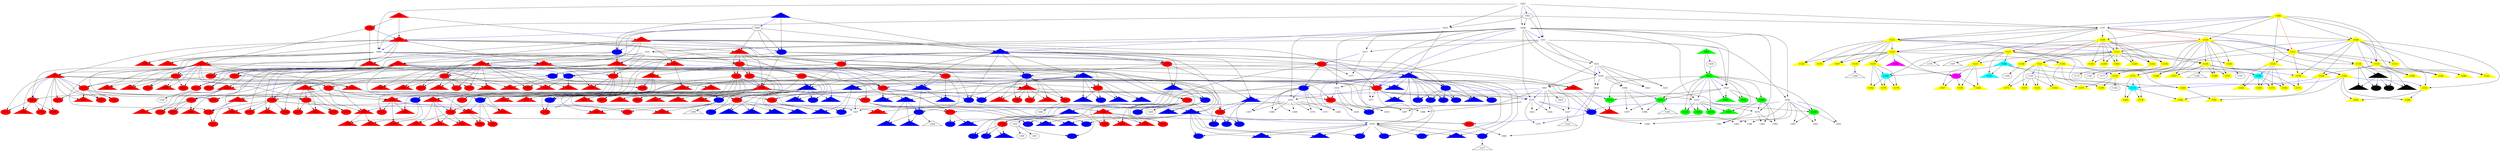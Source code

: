 digraph {
0 [label = 1001, shape = triangle];
1 [label = 1002, shape = ellipse];
2 [label = 1003, shape = triangle];
3 [label = 1004, shape = ellipse];
4 [label = 1005, shape = triangle];
5 [label = 1006, shape = ellipse];
6 [label = 1007, shape = triangle];
7 [label = 1008, shape = triangle];
8 [label = 1009, shape = ellipse];
9 [label = 1010, shape = ellipse];
10 [label = 1011, shape = ellipse];
11 [label = 1012, shape = triangle];
12 [label = 1013, shape = triangle];
13 [label = 1014, shape = ellipse];
14 [label = 1015, shape = ellipse];
15 [label = 1016, shape = triangle];
16 [label = 1017, shape = triangle];
17 [label = 1018, shape = ellipse];
18 [label = 1019, shape = triangle];
19 [label = 1020, shape = triangle];
20 [label = 1021, shape = triangle];
21 [label = 1022, shape = ellipse];
22 [label = 1023, shape = triangle];
23 [label = 1024, shape = triangle];
24 [label = 1025, shape = triangle];
25 [label = 1026, shape = ellipse];
26 [label = 1027, shape = ellipse];
27 [label = 1028, shape = ellipse];
28 [label = 1029, shape = ellipse];
29 [label = 1030, shape = triangle];
30 [label = 1031, shape = ellipse];
31 [label = 1032, shape = triangle];
32 [label = 1033, shape = ellipse];
33 [label = 1034, shape = ellipse];
34 [label = 1035, shape = triangle];
35 [label = 1036, shape = triangle];
36 [label = 1037, shape = triangle];
37 [label = 1038, shape = triangle];
38 [label = 1039, shape = triangle];
39 [label = 1040, shape = ellipse];
40 [label = 1041, shape = ellipse];
41 [label = 1042, shape = triangle];
42 [label = 1043, shape = triangle];
43 [label = 1044, shape = ellipse];
44 [label = 1045, shape = ellipse];
45 [label = 1046, shape = triangle];
46 [label = 1047, shape = ellipse];
47 [label = 1048, shape = triangle];
48 [label = 1049, shape = ellipse];
49 [label = 1050, shape = ellipse];
50 [label = 1051, shape = ellipse];
51 [label = 1052, shape = triangle];
52 [label = 1053, shape = triangle];
53 [label = 1054, shape = triangle];
54 [label = 1055, shape = ellipse];
55 [label = 1056, shape = ellipse];
56 [label = 1057, shape = ellipse];
57 [label = 1058, shape = ellipse];
58 [label = 1059, shape = ellipse];
59 [label = 1060, shape = ellipse];
60 [label = 1061, shape = ellipse];
61 [label = 1062, shape = triangle];
62 [label = 1063, shape = triangle];
63 [label = 1064, shape = triangle];
64 [label = 1065, shape = ellipse];
65 [label = 1066, shape = triangle];
66 [label = 1067, shape = ellipse];
67 [label = 1068, shape = triangle];
68 [label = 1069, shape = triangle];
69 [label = 1070, shape = ellipse];
70 [label = 1071, shape = ellipse];
71 [label = 1073, shape = ellipse];
72 [label = 1074, shape = triangle];
73 [label = 1075, shape = triangle];
74 [label = 1076, shape = triangle];
75 [label = 1077, shape = ellipse];
76 [label = 1078, shape = ellipse];
77 [label = 1079, shape = ellipse];
78 [label = 1080, shape = ellipse];
79 [label = 1081, shape = triangle];
80 [label = 1082, shape = triangle];
81 [label = 1083, shape = triangle];
82 [label = 1084, shape = ellipse];
83 [label = 1085, shape = triangle];
84 [label = 1086, shape = ellipse];
85 [label = 1087, shape = triangle];
86 [label = 1088, shape = triangle];
87 [label = 1089, shape = triangle];
88 [label = 1090, shape = triangle];
89 [label = 1091, shape = triangle];
90 [label = 1092, shape = ellipse];
91 [label = 1093, shape = triangle];
92 [label = 1094, shape = ellipse];
93 [label = 1095, shape = ellipse];
94 [label = 1096, shape = ellipse];
95 [label = 1097, shape = triangle];
96 [label = 1100, shape = ellipse];
97 [label = 1101, shape = triangle];
98 [label = 1102, shape = ellipse];
99 [label = 1103, shape = ellipse];
100 [label = 1104, shape = triangle];
101 [label = 1105, shape = triangle];
102 [label = 1106, shape = triangle];
103 [label = 1107, shape = ellipse];
104 [label = 1108, shape = triangle];
105 [label = 1109, shape = triangle];
106 [label = 1110, shape = triangle];
107 [label = 1111, shape = ellipse];
108 [label = 1112, shape = triangle];
109 [label = 1113, shape = ellipse];
110 [label = 1114, shape = ellipse];
111 [label = 1115, shape = ellipse];
112 [label = 1116, shape = ellipse];
113 [label = 1117, shape = ellipse];
114 [label = 1118, shape = ellipse];
115 [label = 1119, shape = ellipse];
116 [label = 1120, shape = triangle];
117 [label = 1121, shape = triangle];
118 [label = 1122, shape = triangle];
119 [label = 1123, shape = triangle];
120 [label = 1124, shape = triangle];
121 [label = 1125, shape = triangle];
122 [label = 1126, shape = triangle];
123 [label = 1127, shape = ellipse];
124 [label = 1128, shape = ellipse];
125 [label = 1129, shape = triangle];
126 [label = 1130, shape = triangle];
127 [label = 1131, shape = triangle];
128 [label = 1132, shape = ellipse];
129 [label = 1133, shape = ellipse];
130 [label = 1134, shape = triangle];
131 [label = 1135, shape = ellipse];
132 [label = 1136, shape = ellipse];
133 [label = 1137, shape = ellipse];
134 [label = 1138, shape = ellipse];
135 [label = 1139, shape = ellipse];
136 [label = 1140, shape = ellipse];
137 [label = 1141, shape = triangle];
138 [label = 1142, shape = triangle];
139 [label = 1143, shape = triangle];
140 [label = 1144, shape = ellipse];
141 [label = 1145, shape = ellipse];
142 [label = 1146, shape = ellipse];
143 [label = 1147, shape = triangle];
144 [label = 1148, shape = ellipse];
145 [label = 1149, shape = ellipse];
146 [label = 1150, shape = triangle];
147 [label = 1151, shape = ellipse];
148 [label = 1152, shape = triangle];
149 [label = 1153, shape = ellipse];
150 [label = 1154, shape = ellipse];
151 [label = 1155, shape = ellipse];
152 [label = 1156, shape = ellipse];
153 [label = 1157, shape = triangle];
154 [label = 1158, shape = ellipse];
155 [label = 1159, shape = ellipse];
156 [label = 1160, shape = triangle];
157 [label = 1161, shape = triangle];
158 [label = 1162, shape = triangle];
159 [label = 1163, shape = triangle];
160 [label = 1164, shape = ellipse];
161 [label = 1165, shape = ellipse];
162 [label = 1166, shape = triangle];
163 [label = 1167, shape = triangle];
164 [label = 1168, shape = ellipse];
165 [label = 1169, shape = ellipse];
166 [label = 1170, shape = triangle];
167 [label = 1171, shape = triangle];
168 [label = 1172, shape = ellipse];
169 [label = 1173, shape = ellipse];
170 [label = 1174, shape = ellipse];
171 [label = 1175, shape = ellipse];
172 [label = 1176, shape = ellipse];
173 [label = 1177, shape = ellipse];
174 [label = 1178, shape = triangle];
175 [label = 1179, shape = ellipse];
176 [label = 1180, shape = triangle];
177 [label = 1181, shape = ellipse];
178 [label = 1182, shape = ellipse];
179 [label = 1183, shape = ellipse];
180 [label = 1184, shape = triangle];
181 [label = 1185, shape = ellipse];
182 [label = 1186, shape = triangle];
183 [label = 1187, shape = triangle];
184 [label = 1188, shape = ellipse];
185 [label = 1189, shape = ellipse];
186 [label = 1190, shape = ellipse];
187 [label = 1191, shape = triangle];
188 [label = 1192, shape = ellipse];
189 [label = 1193, shape = triangle];
190 [label = 1194, shape = triangle];
191 [label = 1195, shape = ellipse];
192 [label = 1196, shape = triangle];
193 [label = 1197, shape = triangle];
194 [label = 1201, shape = ellipse];
195 [label = 1203, shape = triangle];
196 [label = 1204, shape = ellipse];
197 [label = 1205, shape = ellipse];
198 [label = 1216, shape = ellipse];
199 [label = 1226, shape = ellipse];
200 [label = 1228, shape = ellipse];
201 [label = 1229, shape = ellipse];
202 [label = 1230, shape = triangle];
203 [label = 1233, shape = ellipse];
204 [label = 1239, shape = ellipse];
205 [label = 1240, shape = ellipse];
206 [label = 1247, shape = ellipse];
207 [label = 1250, shape = triangle];
208 [label = 1251, shape = ellipse];
209 [label = 1252, shape = ellipse];
210 [label = 1256, shape = triangle];
211 [label = 1257, shape = ellipse];
212 [label = 1258, shape = ellipse];
213 [label = 1259, shape = ellipse];
214 [label = 1261, shape = triangle];
215 [label = 1264, shape = ellipse];
216 [label = 1265, shape = triangle];
217 [label = 1267, shape = ellipse];
218 [label = 1268, shape = ellipse];
219 [label = 1271, shape = ellipse];
220 [label = 1278, shape = ellipse];
221 [label = 1279, shape = ellipse];
222 [label = 1280, shape = triangle];
223 [label = 1281, shape = ellipse];
224 [label = 1296, shape = triangle];
225 [label = 1354, shape = triangle];
226 [label = 1355, shape = triangle];
227 [label = 1367, shape = triangle];
228 [label = 1368, shape = triangle];
229 [label = 1369, shape = triangle];
230 [label = 1370, shape = ellipse];
231 [label = 1371, shape = ellipse];
232 [label = 1372, shape = triangle];
233 [label = 1375, shape = triangle];
234 [label = 1376, shape = ellipse];
235 [label = 1377, shape = ellipse];
236 [label = 1378, shape = triangle];
237 [label = 1379, shape = ellipse];
238 [label = 1380, shape = ellipse];
239 [label = 1381, shape = triangle];
240 [label = 1382, shape = ellipse];
241 [label = 1383, shape = ellipse];
242 [label = 1384, shape = ellipse];
243 [label = 1385, shape = triangle];
244 [label = 1386, shape = ellipse];
245 [label = 1387, shape = ellipse];
246 [label = 1388, shape = ellipse];
247 [label = 1389, shape = triangle];
248 [label = 1390, shape = ellipse];
249 [label = 1391, shape = ellipse];
250 [label = 1392, shape = ellipse];
251 [label = 1393, shape = triangle];
252 [label = 1394, shape = ellipse];
253 [label = 1395, shape = triangle];
254 [label = 1396, shape = triangle];
255 [label = 1397, shape = ellipse];
256 [label = 1398, shape = ellipse];
257 [label = 1399, shape = triangle];
258 [label = 1400, shape = triangle];
259 [label = 1401, shape = triangle];
260 [label = 1402, shape = ellipse];
261 [label = 1403, shape = triangle];
262 [label = 1404, shape = ellipse];
263 [label = 1405, shape = triangle];
264 [label = 1406, shape = triangle];
265 [label = 1407, shape = ellipse];
266 [label = 1408, shape = triangle];
267 [label = 1409, shape = triangle];
268 [label = 1410, shape = ellipse];
269 [label = 1411, shape = ellipse];
270 [label = 1412, shape = ellipse];
271 [label = 1413, shape = ellipse];
272 [label = 1414, shape = ellipse];
273 [label = 1415, shape = triangle];
274 [label = 1416, shape = triangle];
275 [label = 1417, shape = ellipse];
276 [label = 1418, shape = ellipse];
277 [label = 1419, shape = triangle];
278 [label = 1420, shape = ellipse];
279 [label = 1421, shape = ellipse];
280 [label = 1422, shape = triangle];
281 [label = 1423, shape = ellipse];
282 [label = 1424, shape = ellipse];
283 [label = 1425, shape = ellipse];
284 [label = 1426, shape = triangle];
285 [label = 1427, shape = triangle];
286 [label = 1428, shape = triangle];
287 [label = 1429, shape = ellipse];
288 [label = 1430, shape = triangle];
289 [label = 1431, shape = ellipse];
290 [label = 1432, shape = triangle];
291 [label = 1433, shape = ellipse];
292 [label = 1434, shape = ellipse];
293 [label = 1435, shape = triangle];
294 [label = 1436, shape = triangle];
295 [label = 1437, shape = ellipse];
296 [label = 1438, shape = ellipse];
297 [label = 1439, shape = ellipse];
298 [label = 1440, shape = ellipse];
299 [label = 1441, shape = triangle];
300 [label = 1442, shape = triangle];
301 [label = 1443, shape = triangle];
302 [label = 1444, shape = triangle];
303 [label = 1445, shape = triangle];
304 [label = 1446, shape = triangle];
305 [label = 1447, shape = triangle];
306 [label = 1448, shape = ellipse];
307 [label = 1449, shape = ellipse];
308 [label = 1450, shape = triangle];
309 [label = 1451, shape = ellipse];
310 [label = 1452, shape = ellipse];
311 [label = 1453, shape = triangle];
312 [label = 1454, shape = ellipse];
313 [label = 1455, shape = ellipse];
314 [label = 1456, shape = ellipse];
315 [label = 1457, shape = triangle];
316 [label = 1458, shape = triangle];
317 [label = 1459, shape = ellipse];
318 [label = 1460, shape = triangle];
319 [label = 1461, shape = ellipse];
320 [label = 1462, shape = ellipse];
321 [label = 1463, shape = triangle];
322 [label = 1464, shape = triangle];
323 [label = 1465, shape = triangle];
324 [label = 1466, shape = triangle];
325 [label = 1467, shape = triangle];
326 [label = 1468, shape = ellipse];
327 [label = 1469, shape = triangle];
328 [label = 1470, shape = triangle];
329 [label = 1471, shape = ellipse];
330 [label = 1472, shape = ellipse];
331 [label = 1473, shape = ellipse];
332 [label = 1474, shape = triangle];
333 [label = 1475, shape = triangle];
334 [label = 1476, shape = ellipse];
335 [label = 1477, shape = ellipse];
336 [label = 1478, shape = ellipse];
337 [label = 1479, shape = ellipse];
338 [label = 1480, shape = triangle];
339 [label = 1481, shape = ellipse];
340 [label = 1482, shape = triangle];
341 [label = 1483, shape = triangle];
342 [label = 1484, shape = triangle];
343 [label = 1485, shape = ellipse];
344 [label = 1486, shape = triangle];
345 [label = 1487, shape = ellipse];
346 [label = 1488, shape = triangle];
347 [label = 1489, shape = triangle];
348 [label = 1490, shape = ellipse];
349 [label = 1491, shape = triangle];
350 [label = 1492, shape = triangle];
351 [label = 1493, shape = triangle];
352 [label = 1494, shape = ellipse];
353 [label = 1495, shape = ellipse];
354 [label = 1496, shape = triangle];
355 [label = 1497, shape = triangle];
356 [label = 1498, shape = ellipse];
357 [label = 1499, shape = triangle];
358 [label = 1501, shape = ellipse];
359 [label = 1502, shape = ellipse];
360 [label = 1503, shape = triangle];
361 [label = 1504, shape = triangle];
362 [label = 1505, shape = ellipse];
363 [label = 1506, shape = ellipse];
364 [label = 1507, shape = ellipse];
365 [label = 1508, shape = ellipse];
366 [label = 1509, shape = ellipse];
367 [label = 1510, shape = ellipse];
368 [label = 1511, shape = triangle];
369 [label = 1512, shape = ellipse];
370 [label = 1513, shape = ellipse];
371 [label = 1514, shape = triangle];
372 [label = 1515, shape = triangle];
373 [label = 1516, shape = ellipse];
374 [label = 1517, shape = triangle];
375 [label = 1518, shape = ellipse];
376 [label = 1519, shape = triangle];
377 [label = 1520, shape = ellipse];
378 [label = 1521, shape = triangle];
379 [label = 1522, shape = ellipse];
380 [label = 1523, shape = ellipse];
381 [label = 1524, shape = triangle];
382 [label = 1525, shape = triangle];
383 [label = 1526, shape = triangle];
384 [label = 1527, shape = ellipse];
385 [label = 1528, shape = triangle];
386 [label = 1529, shape = ellipse];
387 [label = 1530, shape = triangle];
388 [label = 1531, shape = triangle];
0 [color = "#ffffff", style = "filled"];
2 [color = "#0000ff", style = "filled"];
4 [color = "#ff0000", style = "filled"];
5 [color = "#ff0000", style = "filled"];
6 [color = "#ff0000", style = "filled"];
7 [color = "#ffffff", style = "filled"];
8 [color = "#ffffff", style = "filled"];
9 [color = "#ffffff", style = "filled"];
10 [color = "#ffffff", style = "filled"];
11 [color = "#00ff00", style = "filled"];
12 [color = "#0000ff", style = "filled"];
13 [color = "#0000ff", style = "filled"];
14 [color = "#0000ff", style = "filled"];
15 [color = "#ff0000", style = "filled"];
16 [color = "#ff0000", style = "filled"];
17 [color = "#ff0000", style = "filled"];
18 [color = "#ff0000", style = "filled"];
19 [color = "#ff0000", style = "filled"];
20 [color = "#ff0000", style = "filled"];
21 [color = "#ff0000", style = "filled"];
22 [color = "#ff0000", style = "filled"];
23 [color = "#ff0000", style = "filled"];
24 [color = "#ff0000", style = "filled"];
25 [color = "#ff0000", style = "filled"];
26 [color = "#ff0000", style = "filled"];
27 [color = "#ff0000", style = "filled"];
28 [color = "#ff0000", style = "filled"];
29 [color = "#ff0000", style = "filled"];
30 [color = "#ffffff", style = "filled"];
31 [color = "#ffffff", style = "filled"];
32 [color = "#ffffff", style = "filled"];
33 [color = "#ffffff", style = "filled"];
34 [color = "#ffffff", style = "filled"];
35 [color = "#ffffff", style = "filled"];
36 [color = "#ffffff", style = "filled"];
37 [color = "#ff0000", style = "filled"];
38 [color = "#ff0000", style = "filled"];
39 [color = "#ff0000", style = "filled"];
40 [color = "#ff0000", style = "filled"];
41 [color = "#0000ff", style = "filled"];
42 [color = "#ff0000", style = "filled"];
43 [color = "#ff0000", style = "filled"];
44 [color = "#ff0000", style = "filled"];
45 [color = "#ff0000", style = "filled"];
46 [color = "#ffffff", style = "filled"];
47 [color = "#ffffff", style = "filled"];
48 [color = "#00ff00", style = "filled"];
49 [color = "#0000ff", style = "filled"];
50 [color = "#0000ff", style = "filled"];
51 [color = "#0000ff", style = "filled"];
52 [color = "#0000ff", style = "filled"];
53 [color = "#ff0000", style = "filled"];
54 [color = "#ff0000", style = "filled"];
55 [color = "#ff0000", style = "filled"];
56 [color = "#ff0000", style = "filled"];
57 [color = "#ff0000", style = "filled"];
58 [color = "#ff0000", style = "filled"];
59 [color = "#0000ff", style = "filled"];
60 [color = "#0000ff", style = "filled"];
61 [color = "#0000ff", style = "filled"];
62 [color = "#0000ff", style = "filled"];
63 [color = "#0000ff", style = "filled"];
64 [color = "#0000ff", style = "filled"];
65 [color = "#0000ff", style = "filled"];
66 [color = "#0000ff", style = "filled"];
67 [color = "#0000ff", style = "filled"];
68 [color = "#0000ff", style = "filled"];
69 [color = "#ff0000", style = "filled"];
70 [color = "#ff0000", style = "filled"];
71 [color = "#ffffff", style = "filled"];
72 [color = "#ffffff", style = "filled"];
73 [color = "#ffffff", style = "filled"];
74 [color = "#ffffff", style = "filled"];
75 [color = "#ffffff", style = "filled"];
76 [color = "#ffffff", style = "filled"];
77 [color = "#ff0000", style = "filled"];
78 [color = "#ff0000", style = "filled"];
79 [color = "#ff0000", style = "filled"];
80 [color = "#ff0000", style = "filled"];
81 [color = "#ff0000", style = "filled"];
82 [color = "#0000ff", style = "filled"];
83 [color = "#ff0000", style = "filled"];
84 [color = "#ff0000", style = "filled"];
85 [color = "#ff0000", style = "filled"];
86 [color = "#ff0000", style = "filled"];
87 [color = "#ff0000", style = "filled"];
88 [color = "#ff0000", style = "filled"];
89 [color = "#ff0000", style = "filled"];
90 [color = "#ff0000", style = "filled"];
91 [color = "#ff0000", style = "filled"];
92 [color = "#ff0000", style = "filled"];
93 [color = "#ff0000", style = "filled"];
94 [color = "#ff0000", style = "filled"];
95 [color = "#ff0000", style = "filled"];
96 [color = "#ff0000", style = "filled"];
97 [color = "#00ff00", style = "filled"];
98 [color = "#00ff00", style = "filled"];
99 [color = "#00ff00", style = "filled"];
100 [color = "#0000ff", style = "filled"];
101 [color = "#ff0000", style = "filled"];
102 [color = "#ffff00", style = "filled"];
103 [color = "#ffffff", style = "filled"];
104 [color = "#ffff00", style = "filled"];
105 [color = "#ffff00", style = "filled"];
106 [color = "#ffff00", style = "filled"];
107 [color = "#ffff00", style = "filled"];
108 [color = "#ffff00", style = "filled"];
109 [color = "#ffff00", style = "filled"];
110 [color = "#ffff00", style = "filled"];
111 [color = "#ffff00", style = "filled"];
112 [color = "#ffff00", style = "filled"];
113 [color = "#ffff00", style = "filled"];
114 [color = "#ffff00", style = "filled"];
115 [color = "#ffff00", style = "filled"];
116 [color = "#ffff00", style = "filled"];
117 [color = "#ffff00", style = "filled"];
118 [color = "#ffff00", style = "filled"];
119 [color = "#ffff00", style = "filled"];
120 [color = "#ffff00", style = "filled"];
121 [color = "#ffff00", style = "filled"];
122 [color = "#ffff00", style = "filled"];
123 [color = "#ff00ff", style = "filled"];
124 [color = "#00ffff", style = "filled"];
125 [color = "#ffff00", style = "filled"];
126 [color = "#ffff00", style = "filled"];
127 [color = "#ffff00", style = "filled"];
128 [color = "#ffff00", style = "filled"];
129 [color = "#00ffff", style = "filled"];
130 [color = "#ffff00", style = "filled"];
131 [color = "#ffff00", style = "filled"];
132 [color = "#ffff00", style = "filled"];
133 [color = "#ffff00", style = "filled"];
134 [color = "#ffff00", style = "filled"];
135 [color = "#ffff00", style = "filled"];
136 [color = "#00ffff", style = "filled"];
137 [color = "#000000", style = "filled"];
138 [color = "#ffff00", style = "filled"];
139 [color = "#ffff00", style = "filled"];
140 [color = "#ffff00", style = "filled"];
141 [color = "#ffff00", style = "filled"];
142 [color = "#ffff00", style = "filled"];
143 [color = "#ffff00", style = "filled"];
144 [color = "#ffff00", style = "filled"];
145 [color = "#ffff00", style = "filled"];
146 [color = "#ffff00", style = "filled"];
147 [color = "#ffff00", style = "filled"];
148 [color = "#00ffff", style = "filled"];
149 [color = "#ffff00", style = "filled"];
150 [color = "#ffff00", style = "filled"];
151 [color = "#ffff00", style = "filled"];
152 [color = "#ffff00", style = "filled"];
153 [color = "#ffff00", style = "filled"];
154 [color = "#000000", style = "filled"];
155 [color = "#ffff00", style = "filled"];
156 [color = "#ffff00", style = "filled"];
157 [color = "#ffff00", style = "filled"];
158 [color = "#ffff00", style = "filled"];
159 [color = "#ffff00", style = "filled"];
160 [color = "#ffff00", style = "filled"];
161 [color = "#ffff00", style = "filled"];
162 [color = "#ffff00", style = "filled"];
163 [color = "#ffff00", style = "filled"];
164 [color = "#ffff00", style = "filled"];
165 [color = "#000000", style = "filled"];
166 [color = "#ffff00", style = "filled"];
167 [color = "#ffff00", style = "filled"];
168 [color = "#ffff00", style = "filled"];
170 [color = "#ffff00", style = "filled"];
171 [color = "#ffff00", style = "filled"];
172 [color = "#ffff00", style = "filled"];
175 [color = "#ffff00", style = "filled"];
179 [color = "#ffff00", style = "filled"];
182 [color = "#000000", style = "filled"];
184 [color = "#ffff00", style = "filled"];
186 [color = "#ffff00", style = "filled"];
187 [color = "#ffff00", style = "filled"];
188 [color = "#ffff00", style = "filled"];
189 [color = "#ffff00", style = "filled"];
190 [color = "#00ffff", style = "filled"];
192 [color = "#ff00ff", style = "filled"];
193 [color = "#000000", style = "filled"];
195 [color = "#00ff00", style = "filled"];
197 [color = "#00ff00", style = "filled"];
198 [color = "#ff0000", style = "filled"];
199 [color = "#ff0000", style = "filled"];
200 [color = "#0000ff", style = "filled"];
201 [color = "#0000ff", style = "filled"];
202 [color = "#0000ff", style = "filled"];
203 [color = "#00ff00", style = "filled"];
204 [color = "#ff0000", style = "filled"];
205 [color = "#0000ff", style = "filled"];
206 [color = "#ffffff", style = "filled"];
207 [color = "#ff0000", style = "filled"];
208 [color = "#0000ff", style = "filled"];
209 [color = "#ff0000", style = "filled"];
210 [color = "#ff0000", style = "filled"];
211 [color = "#ff0000", style = "filled"];
212 [color = "#ff0000", style = "filled"];
213 [color = "#ff0000", style = "filled"];
214 [color = "#ff0000", style = "filled"];
215 [color = "#0000ff", style = "filled"];
216 [color = "#ff0000", style = "filled"];
217 [color = "#ffffff", style = "filled"];
218 [color = "#ffffff", style = "filled"];
219 [color = "#ff0000", style = "filled"];
220 [color = "#0000ff", style = "filled"];
221 [color = "#0000ff", style = "filled"];
222 [color = "#0000ff", style = "filled"];
223 [color = "#0000ff", style = "filled"];
224 [color = "#ff0000", style = "filled"];
225 [color = "#ff0000", style = "filled"];
226 [color = "#ff0000", style = "filled"];
227 [color = "#ffffff", style = "filled"];
228 [color = "#ffffff", style = "filled"];
229 [color = "#ffffff", style = "filled"];
230 [color = "#ffffff", style = "filled"];
231 [color = "#ffffff", style = "filled"];
232 [color = "#0000ff", style = "filled"];
233 [color = "#ffffff", style = "filled"];
234 [color = "#0000ff", style = "filled"];
235 [color = "#ffffff", style = "filled"];
236 [color = "#0000ff", style = "filled"];
237 [color = "#0000ff", style = "filled"];
238 [color = "#ff0000", style = "filled"];
239 [color = "#ffffff", style = "filled"];
240 [color = "#ffffff", style = "filled"];
241 [color = "#ffffff", style = "filled"];
242 [color = "#ff0000", style = "filled"];
243 [color = "#0000ff", style = "filled"];
244 [color = "#0000ff", style = "filled"];
245 [color = "#ffffff", style = "filled"];
246 [color = "#ffffff", style = "filled"];
247 [color = "#0000ff", style = "filled"];
250 [color = "#00ff00", style = "filled"];
251 [color = "#00ff00", style = "filled"];
252 [color = "#00ff00", style = "filled"];
254 [color = "#ffffff", style = "filled"];
255 [color = "#ffffff", style = "filled"];
256 [color = "#ffffff", style = "filled"];
257 [color = "#ffffff", style = "filled"];
258 [color = "#ffffff", style = "filled"];
259 [color = "#ffffff", style = "filled"];
260 [color = "#ffffff", style = "filled"];
261 [color = "#ffffff", style = "filled"];
262 [color = "#ff0000", style = "filled"];
263 [color = "#ff0000", style = "filled"];
264 [color = "#ff0000", style = "filled"];
265 [color = "#ff0000", style = "filled"];
266 [color = "#ff0000", style = "filled"];
267 [color = "#ff0000", style = "filled"];
268 [color = "#ff0000", style = "filled"];
269 [color = "#ff0000", style = "filled"];
270 [color = "#ff0000", style = "filled"];
271 [color = "#ff0000", style = "filled"];
272 [color = "#ff0000", style = "filled"];
273 [color = "#ff0000", style = "filled"];
274 [color = "#ff0000", style = "filled"];
275 [color = "#ff0000", style = "filled"];
276 [color = "#ffffff", style = "filled"];
277 [color = "#ffffff", style = "filled"];
278 [color = "#00ff00", style = "filled"];
279 [color = "#ffffff", style = "filled"];
280 [color = "#ffffff", style = "filled"];
282 [color = "#0000ff", style = "filled"];
283 [color = "#ffffff", style = "filled"];
284 [color = "#ffffff", style = "filled"];
285 [color = "#ff0000", style = "filled"];
286 [color = "#ff0000", style = "filled"];
287 [color = "#ff0000", style = "filled"];
288 [color = "#ff0000", style = "filled"];
289 [color = "#0000ff", style = "filled"];
290 [color = "#ff0000", style = "filled"];
291 [color = "#ff0000", style = "filled"];
292 [color = "#ff0000", style = "filled"];
293 [color = "#ff0000", style = "filled"];
294 [color = "#ff0000", style = "filled"];
295 [color = "#ff0000", style = "filled"];
297 [color = "#ff0000", style = "filled"];
299 [color = "#ff0000", style = "filled"];
300 [color = "#ff0000", style = "filled"];
301 [color = "#ff0000", style = "filled"];
303 [color = "#0000ff", style = "filled"];
304 [color = "#0000ff", style = "filled"];
305 [color = "#0000ff", style = "filled"];
306 [color = "#0000ff", style = "filled"];
308 [color = "#ff0000", style = "filled"];
309 [color = "#ff0000", style = "filled"];
310 [color = "#ff0000", style = "filled"];
311 [color = "#ff0000", style = "filled"];
312 [color = "#0000ff", style = "filled"];
313 [color = "#0000ff", style = "filled"];
314 [color = "#0000ff", style = "filled"];
315 [color = "#0000ff", style = "filled"];
316 [color = "#ffffff", style = "filled"];
317 [color = "#ff0000", style = "filled"];
318 [color = "#ffffff", style = "filled"];
319 [color = "#0000ff", style = "filled"];
320 [color = "#0000ff", style = "filled"];
321 [color = "#0000ff", style = "filled"];
322 [color = "#0000ff", style = "filled"];
323 [color = "#0000ff", style = "filled"];
324 [color = "#0000ff", style = "filled"];
325 [color = "#0000ff", style = "filled"];
326 [color = "#0000ff", style = "filled"];
327 [color = "#0000ff", style = "filled"];
328 [color = "#0000ff", style = "filled"];
329 [color = "#0000ff", style = "filled"];
330 [color = "#0000ff", style = "filled"];
331 [color = "#0000ff", style = "filled"];
332 [color = "#0000ff", style = "filled"];
333 [color = "#0000ff", style = "filled"];
334 [color = "#0000ff", style = "filled"];
335 [color = "#0000ff", style = "filled"];
336 [color = "#0000ff", style = "filled"];
337 [color = "#0000ff", style = "filled"];
338 [color = "#ff0000", style = "filled"];
339 [color = "#ff0000", style = "filled"];
340 [color = "#ff0000", style = "filled"];
341 [color = "#ff0000", style = "filled"];
342 [color = "#ff0000", style = "filled"];
343 [color = "#ff0000", style = "filled"];
344 [color = "#ff0000", style = "filled"];
345 [color = "#ff0000", style = "filled"];
346 [color = "#ff0000", style = "filled"];
347 [color = "#ff0000", style = "filled"];
348 [color = "#ff0000", style = "filled"];
349 [color = "#ff0000", style = "filled"];
350 [color = "#ff0000", style = "filled"];
351 [color = "#ff0000", style = "filled"];
352 [color = "#ff0000", style = "filled"];
353 [color = "#ff0000", style = "filled"];
354 [color = "#ff0000", style = "filled"];
355 [color = "#ff0000", style = "filled"];
356 [color = "#ff0000", style = "filled"];
358 [color = "#0000ff", style = "filled"];
359 [color = "#0000ff", style = "filled"];
360 [color = "#ff0000", style = "filled"];
361 [color = "#ff0000", style = "filled"];
362 [color = "#ff0000", style = "filled"];
363 [color = "#ff0000", style = "filled"];
364 [color = "#ff0000", style = "filled"];
365 [color = "#ff0000", style = "filled"];
366 [color = "#ff0000", style = "filled"];
367 [color = "#ff0000", style = "filled"];
368 [color = "#ff0000", style = "filled"];
369 [color = "#ff0000", style = "filled"];
370 [color = "#0000ff", style = "filled"];
371 [color = "#0000ff", style = "filled"];
372 [color = "#ff0000", style = "filled"];
373 [color = "#ff0000", style = "filled"];
375 [color = "#ff0000", style = "filled"];
376 [color = "#ff0000", style = "filled"];
377 [color = "#ff0000", style = "filled"];
378 [color = "#ff0000", style = "filled"];
379 [color = "#ff0000", style = "filled"];
380 [color = "#ff0000", style = "filled"];
382 [color = "#0000ff", style = "filled"];
383 [color = "#0000ff", style = "filled"];
384 [color = "#0000ff", style = "filled"];
385 [color = "#0000ff", style = "filled"];
386 [color = "#0000ff", style = "filled"];
387 [color = "#0000ff", style = "filled"];
388 [color = "#0000ff", style = "filled"];
0->1[color = blue];
0->7;
0->8;
0->9;
0->10;
0->103;
1->7;
1->8;
1->9;
1->10;
1->103;
2->3[color = blue];
2->12;
2->13;
2->14;
3->6[color = blue];
3->12;
3->13;
3->14;
3->15;
3->16;
3->17;
4->13[color = blue];
4->14[color = blue];
4->37;
4->38;
4->39;
4->40;
4->42;
4->43;
4->44;
4->45;
5->6[color = blue];
5->18;
5->19;
6->8[color = blue];
6->15;
6->16;
6->17;
6->18;
6->19;
6->20;
6->21;
6->22;
6->23;
6->24;
7->10[color = blue];
7->30;
7->31;
7->32;
7->33;
7->34;
7->35;
7->36;
7->44[color = blue];
7->71;
7->72;
7->73;
7->74;
7->75;
7->76;
8->15[color = blue];
8->20;
8->21;
8->22;
8->23;
8->24;
8->77;
8->78;
9->12[color = blue];
9->41;
10->30;
10->31;
10->32;
10->33;
10->34;
10->35;
10->36;
11->32[color = blue];
11->48;
11->71[color = blue];
11->97;
11->98;
11->99;
11->197;
11->203;
11->250;
11->251;
11->252;
11->278;
12->17[color = blue];
12->39[color = blue];
12->41;
12->49;
12->50;
12->51;
12->52;
12->59;
12->60;
12->61;
12->62;
12->63;
12->64;
12->65;
12->205;
13->37;
13->38;
13->39;
13->40;
14->42;
14->43;
14->44;
14->45;
15->43[color = blue];
15->55[color = blue];
15->69;
15->70;
15->77;
15->78;
15->198;
15->209;
15->210;
16->21[color = blue];
16->25;
16->26;
16->27;
16->28;
16->29;
17->59;
17->60;
17->61;
17->62;
17->63;
17->64;
17->65;
18->69[color = blue];
18->78[color = blue];
18->83;
18->84;
18->89;
18->90;
18->91;
18->92;
18->93;
18->285;
18->286;
18->287;
18->288;
19->56[color = blue];
19->96;
19->211;
19->292;
20->70[color = blue];
20->90[color = blue];
20->219;
20->238;
20->242;
20->266;
20->267;
20->268;
20->269;
20->270;
20->271;
20->272;
21->25;
21->26;
21->27;
21->28;
21->29;
22->49[color = blue];
22->207;
25->37[color = blue];
25->54;
25->199;
25->262;
25->263;
25->264;
25->265;
25->378;
26->37[color = blue];
26->53;
26->225;
26->226;
27->61[color = blue];
27->73[color = blue];
27->82;
27->200;
27->245;
27->246;
27->247;
28->63[color = blue];
28->201;
28->202;
28->215;
28->320;
28->325;
29->96[color = blue];
29->273;
29->274;
30->42[color = blue];
30->55;
30->56;
30->57;
30->58;
31->33[color = blue];
31->46;
31->47;
31->279;
31->280;
31->316;
32->48;
32->197;
32->203;
32->251;
32->252;
33->46;
33->47;
33->279;
33->280;
33->316;
34->275[color = blue];
34->276;
34->277;
35->98[color = blue];
35->234[color = blue];
35->256;
35->257;
35->258;
35->259;
35->260;
35->261;
36->40[color = blue];
36->235;
37->53;
37->54;
37->59[color = blue];
37->79;
37->80;
37->199;
37->225;
37->226;
37->262;
37->263;
37->264;
37->265;
37->378;
38->60[color = blue];
38->85;
38->86;
38->87;
38->88;
38->94[color = blue];
38->204;
38->214;
38->224;
38->350;
38->351;
38->352;
38->353;
38->369;
39->49;
39->50;
39->51;
39->52;
39->205;
40->41[color = blue];
40->66;
40->67;
40->68;
40->232;
40->234;
40->235;
41->44[color = blue];
41->50[color = blue];
41->66;
41->67;
41->68;
41->76[color = blue];
41->208;
41->220;
41->232;
41->234;
41->243;
41->244;
41->331;
41->332;
41->333;
41->334;
41->335;
41->336;
41->337;
42->55;
42->56;
42->57;
42->58;
42->77[color = blue];
42->94;
42->95;
43->69;
43->70;
44->71;
44->72;
44->73;
44->74;
44->75;
44->76;
44->243;
45->57[color = blue];
45->64[color = blue];
45->81;
45->212;
45->216;
45->291;
45->338;
45->339;
45->340;
45->341;
45->342;
45->343;
45->344;
45->380;
46->51[color = blue];
46->73[color = blue];
46->206;
46->281;
46->282;
46->283;
46->284;
47->197[color = blue];
47->254;
47->255;
48->72[color = blue];
48->239;
48->240;
48->241;
49->86[color = blue];
49->207;
49->275;
49->297;
49->360;
49->361;
49->362;
49->363;
50->208;
50->333;
50->334;
50->335;
50->336;
50->337;
51->209[color = blue];
51->282;
51->289;
51->358;
51->359;
52->221[color = blue];
52->305;
52->306;
52->369[color = blue];
52->370;
52->371;
53->204[color = blue];
53->377;
54->65[color = blue];
54->319;
54->386;
54->387;
54->388;
55->91[color = blue];
55->198;
55->209;
55->210;
55->290;
55->379;
56->96;
56->211;
56->292;
57->212;
57->291;
57->340;
57->341;
57->342;
57->343;
57->344;
57->380;
58->79[color = blue];
58->213;
58->308;
58->309;
58->310;
58->311;
58->317;
59->79;
59->80;
60->85;
60->86;
60->87;
60->88;
60->214;
61->82;
61->200;
61->247;
62->77[color = blue];
62->100;
62->198[color = blue];
62->221;
62->222;
62->223;
62->382;
62->383;
62->384;
62->385;
63->92[color = blue];
63->201;
63->202;
63->215;
63->320;
63->321;
63->322;
63->323;
63->324;
63->325;
63->326;
64->81;
64->216;
64->338;
64->339;
65->76[color = blue];
65->319;
65->327;
65->328;
65->329;
65->330;
65->386;
65->387;
65->388;
66->74[color = blue];
66->217;
66->218;
66->227;
66->228;
66->229;
66->230;
66->231;
67->236;
67->237;
67->238[color = blue];
68->194[color = blue];
68->213[color = blue];
68->312;
68->313;
68->314;
68->315;
69->89;
69->90;
69->91;
69->92;
69->93;
70->219;
70->238;
70->267;
70->268;
70->270;
70->271;
71->97;
71->98;
71->99;
71->250;
71->278;
72->239;
72->240;
72->241;
73->206;
73->233;
73->234[color = blue];
73->245;
73->246;
73->283;
73->284;
74->217;
74->218;
74->227;
74->228;
74->229;
74->230;
74->231;
76->220;
76->244;
76->327;
76->328;
76->329;
76->330;
76->331;
76->332;
77->94;
77->95;
77->100;
77->221;
77->222;
77->223;
78->83;
78->84;
78->285;
78->286;
78->287;
78->288;
79->213;
79->308;
79->309;
79->310;
79->311;
79->317;
81->203[color = blue];
81->349;
82->89[color = blue];
82->293;
82->294;
83->205[color = blue];
83->372;
85->219[color = blue];
85->364;
85->366;
85->367;
85->368;
86->275;
86->297;
86->360;
86->361;
86->362;
86->363;
87->212[color = blue];
87->345;
87->346;
87->347;
87->348;
88->201[color = blue];
88->354;
88->355;
88->356;
89->293;
89->294;
90->242;
90->266;
90->269;
90->272;
91->217[color = blue];
91->290;
91->376;
91->379;
92->321;
92->322;
92->323;
92->324;
92->326;
94->204;
94->224;
94->350;
94->351;
94->352;
94->353;
94->369;
95->199[color = blue];
95->299;
95->300;
95->301;
96->273;
96->274;
98->257;
98->259;
98->261;
100->200[color = blue];
100->303;
100->304;
101->4;
101->5;
101->6;
102->103[color = blue];
102->104;
102->105;
102->106;
102->107[color = red];
102->108;
102->110;
102->111;
102->121;
103->104;
103->105;
103->106[color = red];
103->107;
103->108;
103->109;
103->112;
103->113;
104->107[color = blue];
104->110[color = blue];
104->116;
104->118;
104->120;
104->126;
104->131;
104->139;
104->149;
104->162;
105->109[color = blue];
105->117;
105->119;
105->122;
105->128;
105->132;
105->134;
105->140;
105->145;
105->160;
106->107[color = blue];
106->109;
106->112;
106->113[color = red];
106->114;
106->115[color = blue];
106->127;
106->133;
106->138;
106->141;
106->144;
106->153;
106->164;
107->110;
107->111;
107->114;
107->116;
107->121;
107->127;
108->109[color = blue];
108->112[color = blue];
108->115;
108->125;
108->130;
108->135;
108->146;
108->155;
108->163;
109->115;
109->117;
109->119;
109->122;
109->128;
109->132;
109->134;
109->140;
109->145;
109->160;
110->118;
110->120;
110->126;
110->131;
110->139;
110->149;
110->162;
112->123;
112->125;
112->130;
112->135;
112->146;
112->155;
112->163;
112->192[color = blue];
113->124;
113->129;
113->136;
113->141;
113->148;
113->174;
113->183;
113->190[color = blue];
114->137;
114->154;
114->165;
114->182;
114->193[color = blue];
115->116[color = blue];
115->133;
115->138;
115->144;
115->153;
115->164;
115->171;
115->180;
116->171;
117->123[color = blue];
117->143;
117->152;
117->158;
119->142;
119->147;
119->151;
119->159;
119->167;
119->191[color = blue];
120->129[color = blue];
120->156;
121->124[color = blue];
121->150;
121->157;
121->161;
121->168;
123->143;
123->152;
123->158;
124->150;
124->157;
124->161;
124->168;
125->136[color = blue];
125->172;
125->175;
125->188;
127->129[color = blue];
127->170;
127->179;
128->169;
129->156;
129->170;
129->179;
130->131[color = blue];
130->166;
130->186;
131->166;
131->178;
131->186;
132->173;
132->181;
134->185;
135->176;
136->172;
136->175;
136->188;
138->142[color = blue];
138->149[color = blue];
138->184;
138->187;
138->189;
141->177;
142->187;
149->184;
149->189;
190->124;
190->129;
190->136;
190->148;
191->142;
191->147;
191->151;
191->159;
191->167;
192->123;
193->137;
193->154;
193->165;
193->182;
194->248;
194->249;
194->314;
195->11;
195->196[color = blue];
196->11;
197->253;
197->254;
197->255;
198->382;
198->383;
198->384;
198->385;
199->299;
199->300;
199->301;
200->302;
200->303;
200->304;
201->354;
201->355;
201->356;
201->357;
203->349;
204->377;
205->224[color = blue];
205->365;
205->372;
205->373;
206->381;
207->215[color = blue];
207->295;
207->375;
209->289;
209->358;
209->359;
211->296;
212->345;
212->346;
212->347;
212->348;
213->312;
213->313;
213->315;
215->375;
217->376;
219->364;
219->366;
219->367;
219->368;
220->374;
221->305;
221->306;
221->307;
224->365;
224->373;
234->233;
234->256;
234->258;
234->260;
238->236;
238->237;
275->276;
275->277;
297->298;
316->317[color = blue];
316->318;
317->318;
369->370;
369->371;
}
